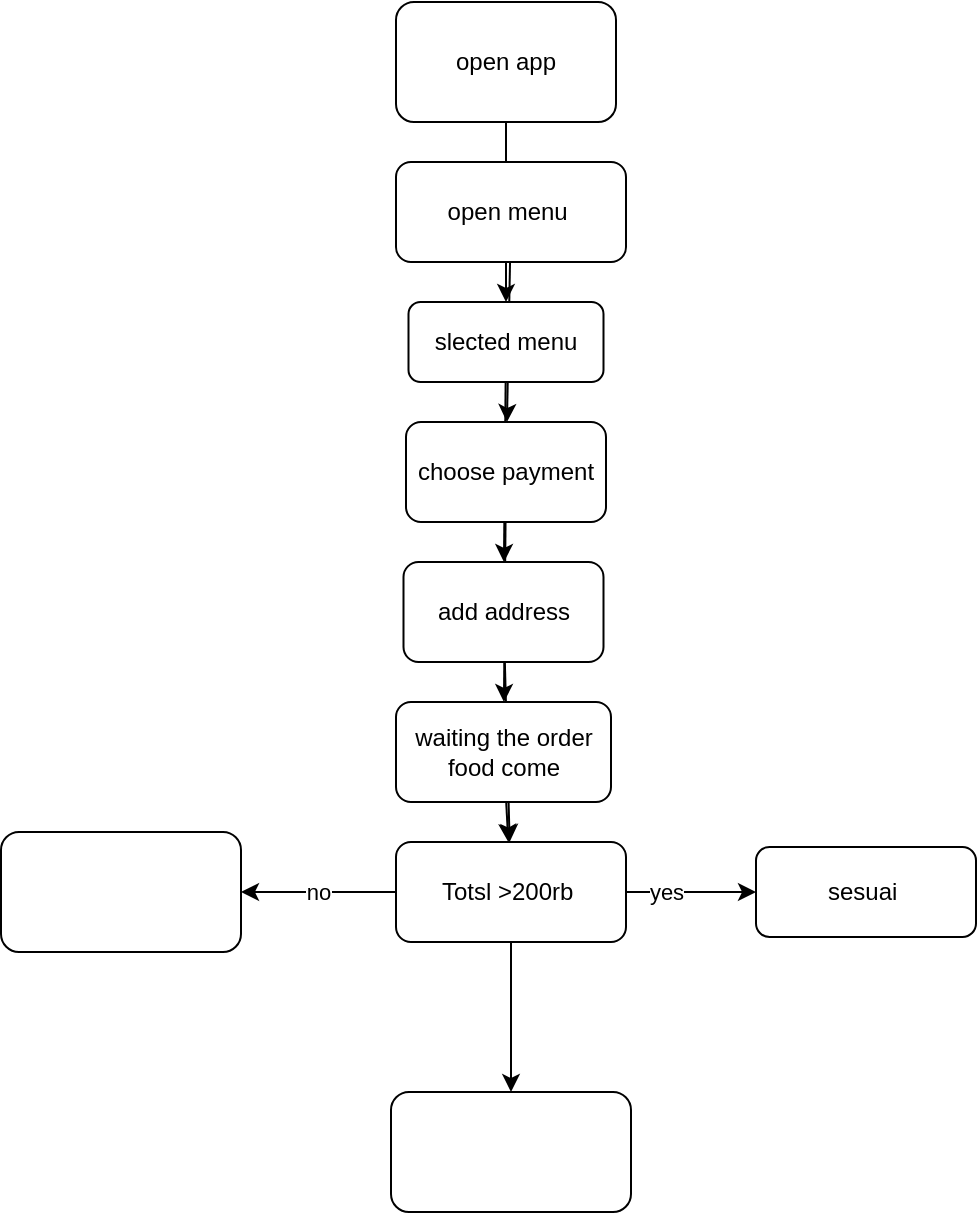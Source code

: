 <mxfile>
    <diagram id="Z2vSE0f1EesiWgILfYDr" name="Page-1">
        <mxGraphModel dx="1363" dy="215" grid="1" gridSize="10" guides="1" tooltips="1" connect="1" arrows="1" fold="1" page="1" pageScale="1" pageWidth="850" pageHeight="1100" math="0" shadow="0">
            <root>
                <mxCell id="0"/>
                <mxCell id="1" parent="0"/>
                <mxCell id="17" value="" style="edgeStyle=none;html=1;" parent="1" source="2" target="4" edge="1">
                    <mxGeometry relative="1" as="geometry"/>
                </mxCell>
                <mxCell id="2" value="open app" style="rounded=1;whiteSpace=wrap;html=1;" parent="1" vertex="1">
                    <mxGeometry x="130" y="60" width="110" height="60" as="geometry"/>
                </mxCell>
                <mxCell id="16" value="" style="edgeStyle=none;html=1;" parent="1" source="3" target="5" edge="1">
                    <mxGeometry relative="1" as="geometry"/>
                </mxCell>
                <mxCell id="3" value="open menu&amp;nbsp;" style="rounded=1;whiteSpace=wrap;html=1;" parent="1" vertex="1">
                    <mxGeometry x="130" y="140" width="115" height="50" as="geometry"/>
                </mxCell>
                <mxCell id="15" value="" style="edgeStyle=none;html=1;" parent="1" source="4" target="6" edge="1">
                    <mxGeometry relative="1" as="geometry"/>
                </mxCell>
                <mxCell id="4" value="slected menu" style="rounded=1;whiteSpace=wrap;html=1;" parent="1" vertex="1">
                    <mxGeometry x="136.25" y="210" width="97.5" height="40" as="geometry"/>
                </mxCell>
                <mxCell id="12" value="" style="edgeStyle=none;html=1;" parent="1" source="5" target="7" edge="1">
                    <mxGeometry relative="1" as="geometry"/>
                </mxCell>
                <mxCell id="5" value="choose payment" style="rounded=1;whiteSpace=wrap;html=1;" parent="1" vertex="1">
                    <mxGeometry x="135" y="270" width="100" height="50" as="geometry"/>
                </mxCell>
                <mxCell id="13" value="" style="edgeStyle=none;html=1;" parent="1" source="6" target="8" edge="1">
                    <mxGeometry relative="1" as="geometry"/>
                </mxCell>
                <mxCell id="6" value="add address" style="rounded=1;whiteSpace=wrap;html=1;" parent="1" vertex="1">
                    <mxGeometry x="133.75" y="340" width="100" height="50" as="geometry"/>
                </mxCell>
                <mxCell id="14" value="" style="edgeStyle=none;html=1;" parent="1" source="7" target="8" edge="1">
                    <mxGeometry relative="1" as="geometry"/>
                </mxCell>
                <mxCell id="7" value="waiting the order food come" style="rounded=1;whiteSpace=wrap;html=1;" parent="1" vertex="1">
                    <mxGeometry x="130" y="410" width="107.5" height="50" as="geometry"/>
                </mxCell>
                <mxCell id="10" value="" style="edgeStyle=none;html=1;" parent="1" source="8" target="9" edge="1">
                    <mxGeometry relative="1" as="geometry"/>
                </mxCell>
                <mxCell id="11" value="yes" style="edgeLabel;html=1;align=center;verticalAlign=middle;resizable=0;points=[];" parent="10" vertex="1" connectable="0">
                    <mxGeometry x="-0.385" relative="1" as="geometry">
                        <mxPoint as="offset"/>
                    </mxGeometry>
                </mxCell>
                <mxCell id="19" value="no" style="edgeStyle=none;html=1;" parent="1" source="8" target="18" edge="1">
                    <mxGeometry relative="1" as="geometry"/>
                </mxCell>
                <mxCell id="21" value="" style="edgeStyle=none;html=1;" edge="1" parent="1" source="8" target="20">
                    <mxGeometry relative="1" as="geometry"/>
                </mxCell>
                <mxCell id="8" value="Totsl &amp;gt;200rb&amp;nbsp;" style="rounded=1;whiteSpace=wrap;html=1;" parent="1" vertex="1">
                    <mxGeometry x="130" y="480" width="115" height="50" as="geometry"/>
                </mxCell>
                <mxCell id="9" value="sesuai&amp;nbsp;" style="rounded=1;whiteSpace=wrap;html=1;" parent="1" vertex="1">
                    <mxGeometry x="310" y="482.5" width="110" height="45" as="geometry"/>
                </mxCell>
                <mxCell id="18" value="" style="whiteSpace=wrap;html=1;rounded=1;" parent="1" vertex="1">
                    <mxGeometry x="-67.5" y="475" width="120" height="60" as="geometry"/>
                </mxCell>
                <mxCell id="20" value="" style="whiteSpace=wrap;html=1;rounded=1;" vertex="1" parent="1">
                    <mxGeometry x="127.5" y="605" width="120" height="60" as="geometry"/>
                </mxCell>
            </root>
        </mxGraphModel>
    </diagram>
</mxfile>